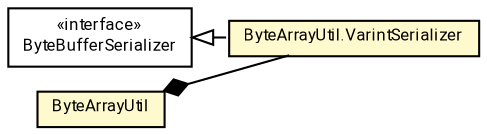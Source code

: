 #!/usr/local/bin/dot
#
# Class diagram 
# Generated by UMLGraph version R5_7_2-60-g0e99a6 (http://www.spinellis.gr/umlgraph/)
#

digraph G {
	graph [fontnames="svg"]
	edge [fontname="Roboto",fontsize=7,labelfontname="Roboto",labelfontsize=7,color="black"];
	node [fontname="Roboto",fontcolor="black",fontsize=8,shape=plaintext,margin=0,width=0,height=0];
	nodesep=0.15;
	ranksep=0.25;
	rankdir=LR;
	// de.lmu.ifi.dbs.elki.utilities.io.ByteBufferSerializer<T>
	c2041112 [label=<<table title="de.lmu.ifi.dbs.elki.utilities.io.ByteBufferSerializer" border="0" cellborder="1" cellspacing="0" cellpadding="2" href="ByteBufferSerializer.html" target="_parent">
		<tr><td><table border="0" cellspacing="0" cellpadding="1">
		<tr><td align="center" balign="center"> &#171;interface&#187; </td></tr>
		<tr><td align="center" balign="center"> <font face="Roboto">ByteBufferSerializer</font> </td></tr>
		</table></td></tr>
		</table>>, URL="ByteBufferSerializer.html"];
	// de.lmu.ifi.dbs.elki.utilities.io.ByteArrayUtil
	c2041114 [label=<<table title="de.lmu.ifi.dbs.elki.utilities.io.ByteArrayUtil" border="0" cellborder="1" cellspacing="0" cellpadding="2" bgcolor="LemonChiffon" href="ByteArrayUtil.html" target="_parent">
		<tr><td><table border="0" cellspacing="0" cellpadding="1">
		<tr><td align="center" balign="center"> <font face="Roboto">ByteArrayUtil</font> </td></tr>
		</table></td></tr>
		</table>>, URL="ByteArrayUtil.html"];
	// de.lmu.ifi.dbs.elki.utilities.io.ByteArrayUtil.VarintSerializer
	c2041122 [label=<<table title="de.lmu.ifi.dbs.elki.utilities.io.ByteArrayUtil.VarintSerializer" border="0" cellborder="1" cellspacing="0" cellpadding="2" bgcolor="lemonChiffon" href="ByteArrayUtil.VarintSerializer.html" target="_parent">
		<tr><td><table border="0" cellspacing="0" cellpadding="1">
		<tr><td align="center" balign="center"> <font face="Roboto">ByteArrayUtil.VarintSerializer</font> </td></tr>
		</table></td></tr>
		</table>>, URL="ByteArrayUtil.VarintSerializer.html"];
	// de.lmu.ifi.dbs.elki.utilities.io.ByteArrayUtil composed de.lmu.ifi.dbs.elki.utilities.io.ByteArrayUtil.VarintSerializer
	c2041114 -> c2041122 [arrowhead=none,arrowtail=diamond,dir=back,weight=6];
	// de.lmu.ifi.dbs.elki.utilities.io.ByteArrayUtil.VarintSerializer implements de.lmu.ifi.dbs.elki.utilities.io.ByteBufferSerializer<T>
	c2041112 -> c2041122 [arrowtail=empty,style=dashed,dir=back,weight=9];
}

